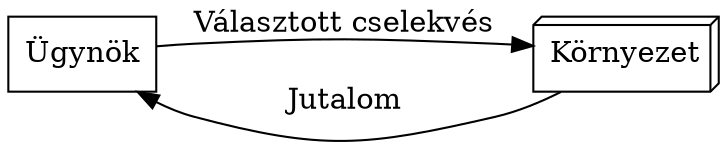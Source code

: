 digraph reinforcement {
    graph [dpi=300]
    rankdir="LR"

    agent [label="Ügynök", shape="rectangle"]
    env [label="Környezet", shape="box3d"]

    agent -> env [label="Választott cselekvés"]
    env -> agent [label="\nJutalom"]
}